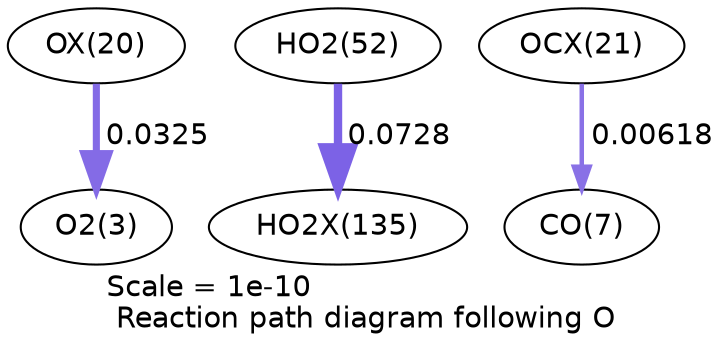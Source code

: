 digraph reaction_paths {
center=1;
s35 -> s5[fontname="Helvetica", penwidth=3.41, arrowsize=1.71, color="0.7, 0.533, 0.9"
, label=" 0.0325"];
s22 -> s51[fontname="Helvetica", penwidth=4.02, arrowsize=2.01, color="0.7, 0.573, 0.9"
, label=" 0.0728"];
s36 -> s9[fontname="Helvetica", penwidth=2.16, arrowsize=1.08, color="0.7, 0.506, 0.9"
, label=" 0.00618"];
s5 [ fontname="Helvetica", label="O2(3)"];
s9 [ fontname="Helvetica", label="CO(7)"];
s22 [ fontname="Helvetica", label="HO2(52)"];
s35 [ fontname="Helvetica", label="OX(20)"];
s36 [ fontname="Helvetica", label="OCX(21)"];
s51 [ fontname="Helvetica", label="HO2X(135)"];
 label = "Scale = 1e-10\l Reaction path diagram following O";
 fontname = "Helvetica";
}
